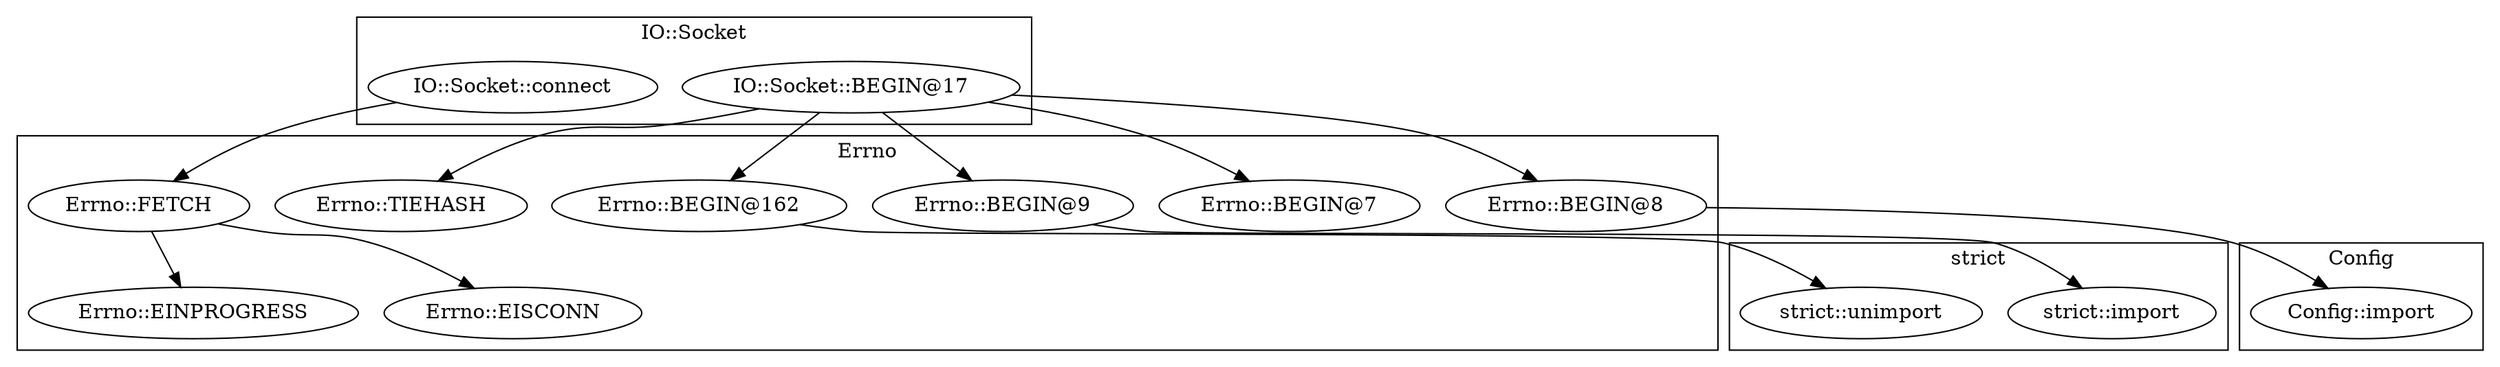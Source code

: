 digraph {
graph [overlap=false]
subgraph cluster_Config {
	label="Config";
	"Config::import";
}
subgraph cluster_Errno {
	label="Errno";
	"Errno::BEGIN@162";
	"Errno::BEGIN@7";
	"Errno::EINPROGRESS";
	"Errno::BEGIN@8";
	"Errno::BEGIN@9";
	"Errno::EISCONN";
	"Errno::TIEHASH";
	"Errno::FETCH";
}
subgraph cluster_strict {
	label="strict";
	"strict::import";
	"strict::unimport";
}
subgraph cluster_IO_Socket {
	label="IO::Socket";
	"IO::Socket::BEGIN@17";
	"IO::Socket::connect";
}
"IO::Socket::BEGIN@17" -> "Errno::BEGIN@8";
"IO::Socket::connect" -> "Errno::FETCH";
"IO::Socket::BEGIN@17" -> "Errno::BEGIN@7";
"IO::Socket::BEGIN@17" -> "Errno::BEGIN@162";
"Errno::BEGIN@8" -> "Config::import";
"Errno::BEGIN@162" -> "strict::unimport";
"Errno::BEGIN@9" -> "strict::import";
"Errno::FETCH" -> "Errno::EINPROGRESS";
"Errno::FETCH" -> "Errno::EISCONN";
"IO::Socket::BEGIN@17" -> "Errno::BEGIN@9";
"IO::Socket::BEGIN@17" -> "Errno::TIEHASH";
}
